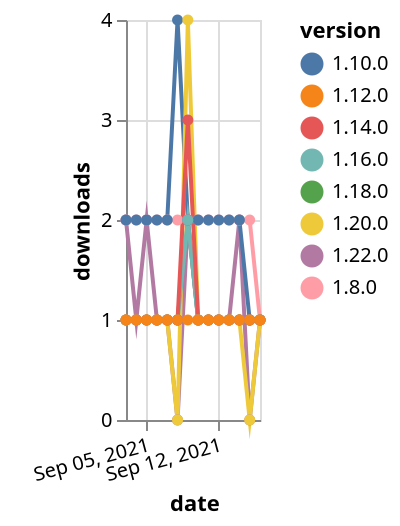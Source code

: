 {"$schema": "https://vega.github.io/schema/vega-lite/v5.json", "description": "A simple bar chart with embedded data.", "data": {"values": [{"date": "2021-09-03", "total": 142, "delta": 1, "version": "1.18.0"}, {"date": "2021-09-04", "total": 143, "delta": 1, "version": "1.18.0"}, {"date": "2021-09-05", "total": 144, "delta": 1, "version": "1.18.0"}, {"date": "2021-09-06", "total": 145, "delta": 1, "version": "1.18.0"}, {"date": "2021-09-07", "total": 146, "delta": 1, "version": "1.18.0"}, {"date": "2021-09-08", "total": 147, "delta": 1, "version": "1.18.0"}, {"date": "2021-09-09", "total": 149, "delta": 2, "version": "1.18.0"}, {"date": "2021-09-10", "total": 150, "delta": 1, "version": "1.18.0"}, {"date": "2021-09-11", "total": 151, "delta": 1, "version": "1.18.0"}, {"date": "2021-09-12", "total": 152, "delta": 1, "version": "1.18.0"}, {"date": "2021-09-13", "total": 153, "delta": 1, "version": "1.18.0"}, {"date": "2021-09-14", "total": 154, "delta": 1, "version": "1.18.0"}, {"date": "2021-09-15", "total": 155, "delta": 1, "version": "1.18.0"}, {"date": "2021-09-16", "total": 156, "delta": 1, "version": "1.18.0"}, {"date": "2021-09-03", "total": 117, "delta": 2, "version": "1.22.0"}, {"date": "2021-09-04", "total": 118, "delta": 1, "version": "1.22.0"}, {"date": "2021-09-05", "total": 120, "delta": 2, "version": "1.22.0"}, {"date": "2021-09-06", "total": 121, "delta": 1, "version": "1.22.0"}, {"date": "2021-09-07", "total": 122, "delta": 1, "version": "1.22.0"}, {"date": "2021-09-08", "total": 122, "delta": 0, "version": "1.22.0"}, {"date": "2021-09-09", "total": 124, "delta": 2, "version": "1.22.0"}, {"date": "2021-09-10", "total": 125, "delta": 1, "version": "1.22.0"}, {"date": "2021-09-11", "total": 126, "delta": 1, "version": "1.22.0"}, {"date": "2021-09-12", "total": 127, "delta": 1, "version": "1.22.0"}, {"date": "2021-09-13", "total": 128, "delta": 1, "version": "1.22.0"}, {"date": "2021-09-14", "total": 130, "delta": 2, "version": "1.22.0"}, {"date": "2021-09-15", "total": 130, "delta": 0, "version": "1.22.0"}, {"date": "2021-09-16", "total": 131, "delta": 1, "version": "1.22.0"}, {"date": "2021-09-03", "total": 2381, "delta": 2, "version": "1.8.0"}, {"date": "2021-09-04", "total": 2383, "delta": 2, "version": "1.8.0"}, {"date": "2021-09-05", "total": 2385, "delta": 2, "version": "1.8.0"}, {"date": "2021-09-06", "total": 2387, "delta": 2, "version": "1.8.0"}, {"date": "2021-09-07", "total": 2389, "delta": 2, "version": "1.8.0"}, {"date": "2021-09-08", "total": 2391, "delta": 2, "version": "1.8.0"}, {"date": "2021-09-09", "total": 2393, "delta": 2, "version": "1.8.0"}, {"date": "2021-09-10", "total": 2395, "delta": 2, "version": "1.8.0"}, {"date": "2021-09-11", "total": 2397, "delta": 2, "version": "1.8.0"}, {"date": "2021-09-12", "total": 2399, "delta": 2, "version": "1.8.0"}, {"date": "2021-09-13", "total": 2401, "delta": 2, "version": "1.8.0"}, {"date": "2021-09-14", "total": 2403, "delta": 2, "version": "1.8.0"}, {"date": "2021-09-15", "total": 2405, "delta": 2, "version": "1.8.0"}, {"date": "2021-09-16", "total": 2406, "delta": 1, "version": "1.8.0"}, {"date": "2021-09-03", "total": 2513, "delta": 2, "version": "1.10.0"}, {"date": "2021-09-04", "total": 2515, "delta": 2, "version": "1.10.0"}, {"date": "2021-09-05", "total": 2517, "delta": 2, "version": "1.10.0"}, {"date": "2021-09-06", "total": 2519, "delta": 2, "version": "1.10.0"}, {"date": "2021-09-07", "total": 2521, "delta": 2, "version": "1.10.0"}, {"date": "2021-09-08", "total": 2525, "delta": 4, "version": "1.10.0"}, {"date": "2021-09-09", "total": 2527, "delta": 2, "version": "1.10.0"}, {"date": "2021-09-10", "total": 2529, "delta": 2, "version": "1.10.0"}, {"date": "2021-09-11", "total": 2531, "delta": 2, "version": "1.10.0"}, {"date": "2021-09-12", "total": 2533, "delta": 2, "version": "1.10.0"}, {"date": "2021-09-13", "total": 2535, "delta": 2, "version": "1.10.0"}, {"date": "2021-09-14", "total": 2537, "delta": 2, "version": "1.10.0"}, {"date": "2021-09-15", "total": 2538, "delta": 1, "version": "1.10.0"}, {"date": "2021-09-16", "total": 2539, "delta": 1, "version": "1.10.0"}, {"date": "2021-09-03", "total": 168, "delta": 1, "version": "1.20.0"}, {"date": "2021-09-04", "total": 169, "delta": 1, "version": "1.20.0"}, {"date": "2021-09-05", "total": 170, "delta": 1, "version": "1.20.0"}, {"date": "2021-09-06", "total": 171, "delta": 1, "version": "1.20.0"}, {"date": "2021-09-07", "total": 172, "delta": 1, "version": "1.20.0"}, {"date": "2021-09-08", "total": 172, "delta": 0, "version": "1.20.0"}, {"date": "2021-09-09", "total": 176, "delta": 4, "version": "1.20.0"}, {"date": "2021-09-10", "total": 177, "delta": 1, "version": "1.20.0"}, {"date": "2021-09-11", "total": 178, "delta": 1, "version": "1.20.0"}, {"date": "2021-09-12", "total": 179, "delta": 1, "version": "1.20.0"}, {"date": "2021-09-13", "total": 180, "delta": 1, "version": "1.20.0"}, {"date": "2021-09-14", "total": 181, "delta": 1, "version": "1.20.0"}, {"date": "2021-09-15", "total": 181, "delta": 0, "version": "1.20.0"}, {"date": "2021-09-16", "total": 182, "delta": 1, "version": "1.20.0"}, {"date": "2021-09-03", "total": 171, "delta": 1, "version": "1.16.0"}, {"date": "2021-09-04", "total": 172, "delta": 1, "version": "1.16.0"}, {"date": "2021-09-05", "total": 173, "delta": 1, "version": "1.16.0"}, {"date": "2021-09-06", "total": 174, "delta": 1, "version": "1.16.0"}, {"date": "2021-09-07", "total": 175, "delta": 1, "version": "1.16.0"}, {"date": "2021-09-08", "total": 176, "delta": 1, "version": "1.16.0"}, {"date": "2021-09-09", "total": 178, "delta": 2, "version": "1.16.0"}, {"date": "2021-09-10", "total": 179, "delta": 1, "version": "1.16.0"}, {"date": "2021-09-11", "total": 180, "delta": 1, "version": "1.16.0"}, {"date": "2021-09-12", "total": 181, "delta": 1, "version": "1.16.0"}, {"date": "2021-09-13", "total": 182, "delta": 1, "version": "1.16.0"}, {"date": "2021-09-14", "total": 183, "delta": 1, "version": "1.16.0"}, {"date": "2021-09-15", "total": 184, "delta": 1, "version": "1.16.0"}, {"date": "2021-09-16", "total": 185, "delta": 1, "version": "1.16.0"}, {"date": "2021-09-03", "total": 286, "delta": 1, "version": "1.14.0"}, {"date": "2021-09-04", "total": 287, "delta": 1, "version": "1.14.0"}, {"date": "2021-09-05", "total": 288, "delta": 1, "version": "1.14.0"}, {"date": "2021-09-06", "total": 289, "delta": 1, "version": "1.14.0"}, {"date": "2021-09-07", "total": 290, "delta": 1, "version": "1.14.0"}, {"date": "2021-09-08", "total": 291, "delta": 1, "version": "1.14.0"}, {"date": "2021-09-09", "total": 294, "delta": 3, "version": "1.14.0"}, {"date": "2021-09-10", "total": 295, "delta": 1, "version": "1.14.0"}, {"date": "2021-09-11", "total": 296, "delta": 1, "version": "1.14.0"}, {"date": "2021-09-12", "total": 297, "delta": 1, "version": "1.14.0"}, {"date": "2021-09-13", "total": 298, "delta": 1, "version": "1.14.0"}, {"date": "2021-09-14", "total": 299, "delta": 1, "version": "1.14.0"}, {"date": "2021-09-15", "total": 300, "delta": 1, "version": "1.14.0"}, {"date": "2021-09-16", "total": 301, "delta": 1, "version": "1.14.0"}, {"date": "2021-09-03", "total": 219, "delta": 1, "version": "1.12.0"}, {"date": "2021-09-04", "total": 220, "delta": 1, "version": "1.12.0"}, {"date": "2021-09-05", "total": 221, "delta": 1, "version": "1.12.0"}, {"date": "2021-09-06", "total": 222, "delta": 1, "version": "1.12.0"}, {"date": "2021-09-07", "total": 223, "delta": 1, "version": "1.12.0"}, {"date": "2021-09-08", "total": 224, "delta": 1, "version": "1.12.0"}, {"date": "2021-09-09", "total": 225, "delta": 1, "version": "1.12.0"}, {"date": "2021-09-10", "total": 226, "delta": 1, "version": "1.12.0"}, {"date": "2021-09-11", "total": 227, "delta": 1, "version": "1.12.0"}, {"date": "2021-09-12", "total": 228, "delta": 1, "version": "1.12.0"}, {"date": "2021-09-13", "total": 229, "delta": 1, "version": "1.12.0"}, {"date": "2021-09-14", "total": 230, "delta": 1, "version": "1.12.0"}, {"date": "2021-09-15", "total": 231, "delta": 1, "version": "1.12.0"}, {"date": "2021-09-16", "total": 232, "delta": 1, "version": "1.12.0"}]}, "width": "container", "mark": {"type": "line", "point": {"filled": true}}, "encoding": {"x": {"field": "date", "type": "temporal", "timeUnit": "yearmonthdate", "title": "date", "axis": {"labelAngle": -15}}, "y": {"field": "delta", "type": "quantitative", "title": "downloads"}, "color": {"field": "version", "type": "nominal"}, "tooltip": {"field": "delta"}}}